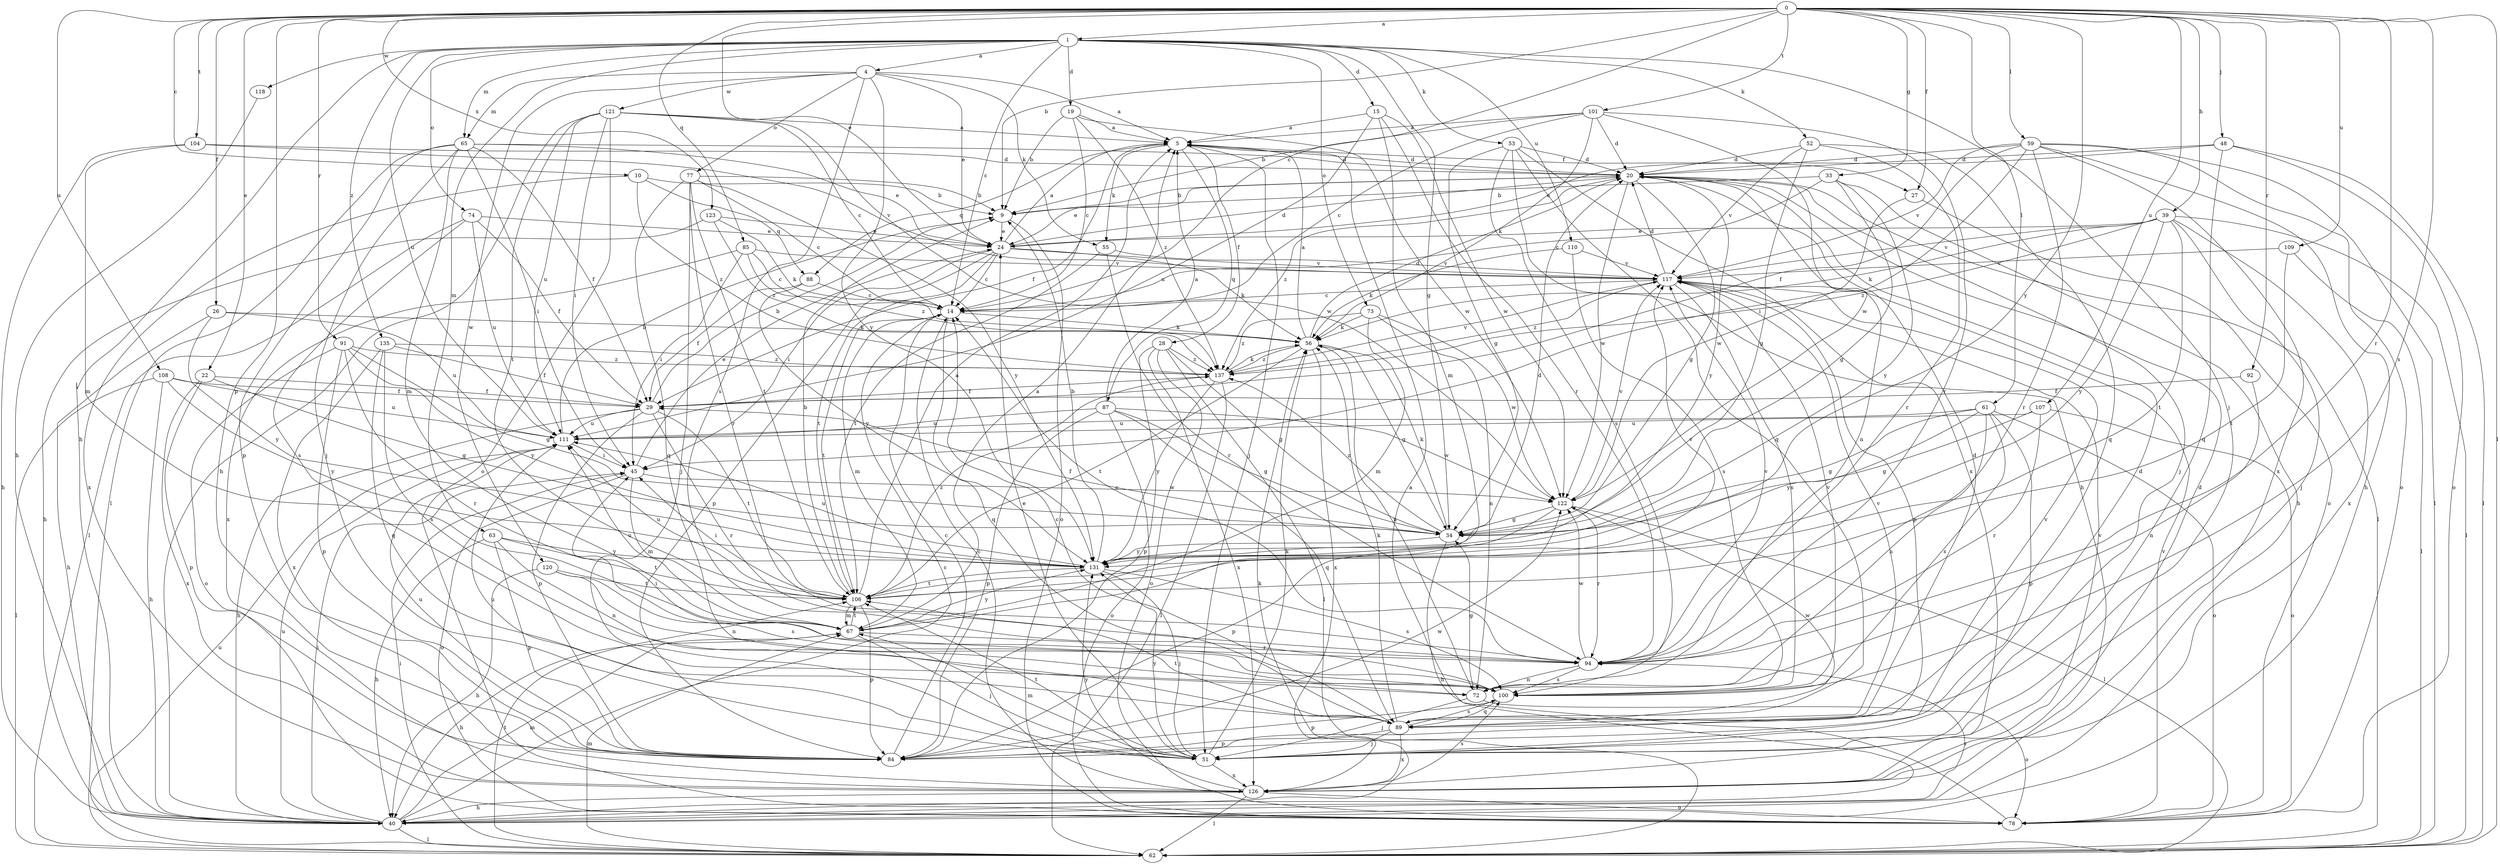 strict digraph  {
0;
1;
4;
5;
9;
10;
14;
15;
19;
20;
22;
24;
26;
27;
28;
29;
33;
34;
39;
40;
45;
48;
51;
52;
53;
55;
56;
59;
61;
62;
63;
65;
67;
72;
73;
74;
77;
78;
84;
85;
87;
88;
89;
91;
92;
94;
100;
101;
104;
106;
107;
108;
109;
110;
111;
117;
118;
120;
121;
122;
123;
126;
131;
135;
137;
0 -> 1  [label=a];
0 -> 9  [label=b];
0 -> 10  [label=c];
0 -> 14  [label=c];
0 -> 22  [label=e];
0 -> 24  [label=e];
0 -> 26  [label=f];
0 -> 27  [label=f];
0 -> 33  [label=g];
0 -> 39  [label=h];
0 -> 48  [label=j];
0 -> 59  [label=l];
0 -> 61  [label=l];
0 -> 62  [label=l];
0 -> 84  [label=p];
0 -> 85  [label=q];
0 -> 91  [label=r];
0 -> 92  [label=r];
0 -> 94  [label=r];
0 -> 100  [label=s];
0 -> 101  [label=t];
0 -> 104  [label=t];
0 -> 107  [label=u];
0 -> 108  [label=u];
0 -> 109  [label=u];
0 -> 123  [label=x];
0 -> 131  [label=y];
1 -> 4  [label=a];
1 -> 14  [label=c];
1 -> 15  [label=d];
1 -> 19  [label=d];
1 -> 34  [label=g];
1 -> 40  [label=h];
1 -> 51  [label=j];
1 -> 52  [label=k];
1 -> 53  [label=k];
1 -> 63  [label=m];
1 -> 65  [label=m];
1 -> 73  [label=o];
1 -> 74  [label=o];
1 -> 110  [label=u];
1 -> 111  [label=u];
1 -> 118  [label=w];
1 -> 135  [label=z];
4 -> 5  [label=a];
4 -> 24  [label=e];
4 -> 55  [label=k];
4 -> 65  [label=m];
4 -> 77  [label=o];
4 -> 100  [label=s];
4 -> 120  [label=w];
4 -> 121  [label=w];
4 -> 131  [label=y];
5 -> 20  [label=d];
5 -> 27  [label=f];
5 -> 28  [label=f];
5 -> 29  [label=f];
5 -> 51  [label=j];
5 -> 55  [label=k];
5 -> 87  [label=q];
5 -> 88  [label=q];
9 -> 24  [label=e];
9 -> 78  [label=o];
10 -> 9  [label=b];
10 -> 88  [label=q];
10 -> 126  [label=x];
10 -> 137  [label=z];
14 -> 56  [label=k];
14 -> 67  [label=m];
14 -> 89  [label=q];
14 -> 106  [label=t];
15 -> 5  [label=a];
15 -> 67  [label=m];
15 -> 94  [label=r];
15 -> 111  [label=u];
15 -> 122  [label=w];
19 -> 5  [label=a];
19 -> 9  [label=b];
19 -> 14  [label=c];
19 -> 122  [label=w];
19 -> 137  [label=z];
20 -> 9  [label=b];
20 -> 24  [label=e];
20 -> 34  [label=g];
20 -> 51  [label=j];
20 -> 62  [label=l];
20 -> 72  [label=n];
20 -> 122  [label=w];
20 -> 131  [label=y];
20 -> 137  [label=z];
22 -> 29  [label=f];
22 -> 34  [label=g];
22 -> 84  [label=p];
22 -> 126  [label=x];
24 -> 5  [label=a];
24 -> 14  [label=c];
24 -> 20  [label=d];
24 -> 45  [label=i];
24 -> 56  [label=k];
24 -> 84  [label=p];
24 -> 106  [label=t];
24 -> 117  [label=v];
26 -> 40  [label=h];
26 -> 56  [label=k];
26 -> 111  [label=u];
26 -> 131  [label=y];
27 -> 78  [label=o];
27 -> 122  [label=w];
28 -> 34  [label=g];
28 -> 62  [label=l];
28 -> 78  [label=o];
28 -> 84  [label=p];
28 -> 126  [label=x];
28 -> 137  [label=z];
29 -> 9  [label=b];
29 -> 40  [label=h];
29 -> 84  [label=p];
29 -> 94  [label=r];
29 -> 106  [label=t];
29 -> 111  [label=u];
33 -> 9  [label=b];
33 -> 14  [label=c];
33 -> 34  [label=g];
33 -> 40  [label=h];
33 -> 131  [label=y];
34 -> 29  [label=f];
34 -> 40  [label=h];
34 -> 56  [label=k];
34 -> 131  [label=y];
34 -> 137  [label=z];
39 -> 24  [label=e];
39 -> 51  [label=j];
39 -> 56  [label=k];
39 -> 62  [label=l];
39 -> 106  [label=t];
39 -> 117  [label=v];
39 -> 126  [label=x];
39 -> 131  [label=y];
39 -> 137  [label=z];
40 -> 14  [label=c];
40 -> 45  [label=i];
40 -> 56  [label=k];
40 -> 62  [label=l];
40 -> 67  [label=m];
40 -> 94  [label=r];
40 -> 111  [label=u];
45 -> 24  [label=e];
45 -> 67  [label=m];
45 -> 78  [label=o];
45 -> 122  [label=w];
48 -> 20  [label=d];
48 -> 24  [label=e];
48 -> 62  [label=l];
48 -> 78  [label=o];
48 -> 89  [label=q];
51 -> 20  [label=d];
51 -> 24  [label=e];
51 -> 56  [label=k];
51 -> 67  [label=m];
51 -> 106  [label=t];
51 -> 111  [label=u];
51 -> 117  [label=v];
51 -> 126  [label=x];
51 -> 131  [label=y];
52 -> 20  [label=d];
52 -> 34  [label=g];
52 -> 89  [label=q];
52 -> 94  [label=r];
52 -> 117  [label=v];
53 -> 20  [label=d];
53 -> 34  [label=g];
53 -> 40  [label=h];
53 -> 89  [label=q];
53 -> 100  [label=s];
53 -> 126  [label=x];
55 -> 94  [label=r];
55 -> 106  [label=t];
55 -> 117  [label=v];
56 -> 5  [label=a];
56 -> 20  [label=d];
56 -> 34  [label=g];
56 -> 72  [label=n];
56 -> 106  [label=t];
56 -> 126  [label=x];
56 -> 137  [label=z];
59 -> 20  [label=d];
59 -> 29  [label=f];
59 -> 40  [label=h];
59 -> 45  [label=i];
59 -> 62  [label=l];
59 -> 78  [label=o];
59 -> 94  [label=r];
59 -> 117  [label=v];
59 -> 126  [label=x];
61 -> 34  [label=g];
61 -> 72  [label=n];
61 -> 78  [label=o];
61 -> 84  [label=p];
61 -> 100  [label=s];
61 -> 111  [label=u];
61 -> 131  [label=y];
62 -> 45  [label=i];
62 -> 67  [label=m];
62 -> 106  [label=t];
62 -> 111  [label=u];
63 -> 40  [label=h];
63 -> 72  [label=n];
63 -> 84  [label=p];
63 -> 106  [label=t];
63 -> 131  [label=y];
65 -> 20  [label=d];
65 -> 24  [label=e];
65 -> 29  [label=f];
65 -> 45  [label=i];
65 -> 51  [label=j];
65 -> 62  [label=l];
65 -> 67  [label=m];
65 -> 84  [label=p];
67 -> 5  [label=a];
67 -> 40  [label=h];
67 -> 51  [label=j];
67 -> 94  [label=r];
67 -> 106  [label=t];
67 -> 111  [label=u];
67 -> 131  [label=y];
72 -> 34  [label=g];
72 -> 51  [label=j];
72 -> 78  [label=o];
73 -> 56  [label=k];
73 -> 67  [label=m];
73 -> 72  [label=n];
73 -> 122  [label=w];
73 -> 137  [label=z];
74 -> 24  [label=e];
74 -> 29  [label=f];
74 -> 62  [label=l];
74 -> 100  [label=s];
74 -> 111  [label=u];
77 -> 9  [label=b];
77 -> 14  [label=c];
77 -> 51  [label=j];
77 -> 89  [label=q];
77 -> 94  [label=r];
77 -> 106  [label=t];
77 -> 131  [label=y];
78 -> 5  [label=a];
78 -> 117  [label=v];
84 -> 14  [label=c];
84 -> 111  [label=u];
84 -> 122  [label=w];
85 -> 14  [label=c];
85 -> 45  [label=i];
85 -> 117  [label=v];
85 -> 126  [label=x];
85 -> 137  [label=z];
87 -> 5  [label=a];
87 -> 34  [label=g];
87 -> 78  [label=o];
87 -> 84  [label=p];
87 -> 89  [label=q];
87 -> 111  [label=u];
87 -> 122  [label=w];
88 -> 14  [label=c];
88 -> 29  [label=f];
88 -> 131  [label=y];
89 -> 14  [label=c];
89 -> 20  [label=d];
89 -> 51  [label=j];
89 -> 56  [label=k];
89 -> 84  [label=p];
89 -> 100  [label=s];
89 -> 106  [label=t];
89 -> 117  [label=v];
89 -> 122  [label=w];
89 -> 126  [label=x];
91 -> 34  [label=g];
91 -> 78  [label=o];
91 -> 84  [label=p];
91 -> 94  [label=r];
91 -> 131  [label=y];
91 -> 137  [label=z];
92 -> 29  [label=f];
92 -> 72  [label=n];
94 -> 14  [label=c];
94 -> 72  [label=n];
94 -> 100  [label=s];
94 -> 117  [label=v];
94 -> 122  [label=w];
100 -> 45  [label=i];
100 -> 84  [label=p];
100 -> 89  [label=q];
100 -> 117  [label=v];
101 -> 5  [label=a];
101 -> 9  [label=b];
101 -> 14  [label=c];
101 -> 20  [label=d];
101 -> 56  [label=k];
101 -> 94  [label=r];
101 -> 122  [label=w];
104 -> 20  [label=d];
104 -> 40  [label=h];
104 -> 67  [label=m];
104 -> 117  [label=v];
106 -> 5  [label=a];
106 -> 9  [label=b];
106 -> 45  [label=i];
106 -> 67  [label=m];
106 -> 84  [label=p];
106 -> 111  [label=u];
106 -> 117  [label=v];
106 -> 137  [label=z];
107 -> 34  [label=g];
107 -> 78  [label=o];
107 -> 94  [label=r];
107 -> 111  [label=u];
108 -> 29  [label=f];
108 -> 40  [label=h];
108 -> 62  [label=l];
108 -> 111  [label=u];
108 -> 131  [label=y];
109 -> 62  [label=l];
109 -> 106  [label=t];
109 -> 117  [label=v];
110 -> 56  [label=k];
110 -> 100  [label=s];
110 -> 117  [label=v];
111 -> 9  [label=b];
111 -> 45  [label=i];
117 -> 14  [label=c];
117 -> 20  [label=d];
117 -> 84  [label=p];
117 -> 100  [label=s];
117 -> 137  [label=z];
118 -> 40  [label=h];
120 -> 40  [label=h];
120 -> 72  [label=n];
120 -> 100  [label=s];
120 -> 106  [label=t];
121 -> 5  [label=a];
121 -> 14  [label=c];
121 -> 40  [label=h];
121 -> 45  [label=i];
121 -> 78  [label=o];
121 -> 106  [label=t];
121 -> 111  [label=u];
121 -> 122  [label=w];
122 -> 34  [label=g];
122 -> 62  [label=l];
122 -> 84  [label=p];
122 -> 94  [label=r];
122 -> 117  [label=v];
123 -> 24  [label=e];
123 -> 40  [label=h];
123 -> 56  [label=k];
123 -> 137  [label=z];
126 -> 14  [label=c];
126 -> 20  [label=d];
126 -> 40  [label=h];
126 -> 62  [label=l];
126 -> 78  [label=o];
126 -> 100  [label=s];
126 -> 117  [label=v];
126 -> 131  [label=y];
131 -> 9  [label=b];
131 -> 20  [label=d];
131 -> 51  [label=j];
131 -> 100  [label=s];
131 -> 106  [label=t];
131 -> 111  [label=u];
135 -> 29  [label=f];
135 -> 89  [label=q];
135 -> 100  [label=s];
135 -> 126  [label=x];
135 -> 137  [label=z];
137 -> 29  [label=f];
137 -> 56  [label=k];
137 -> 62  [label=l];
137 -> 117  [label=v];
137 -> 131  [label=y];
}
